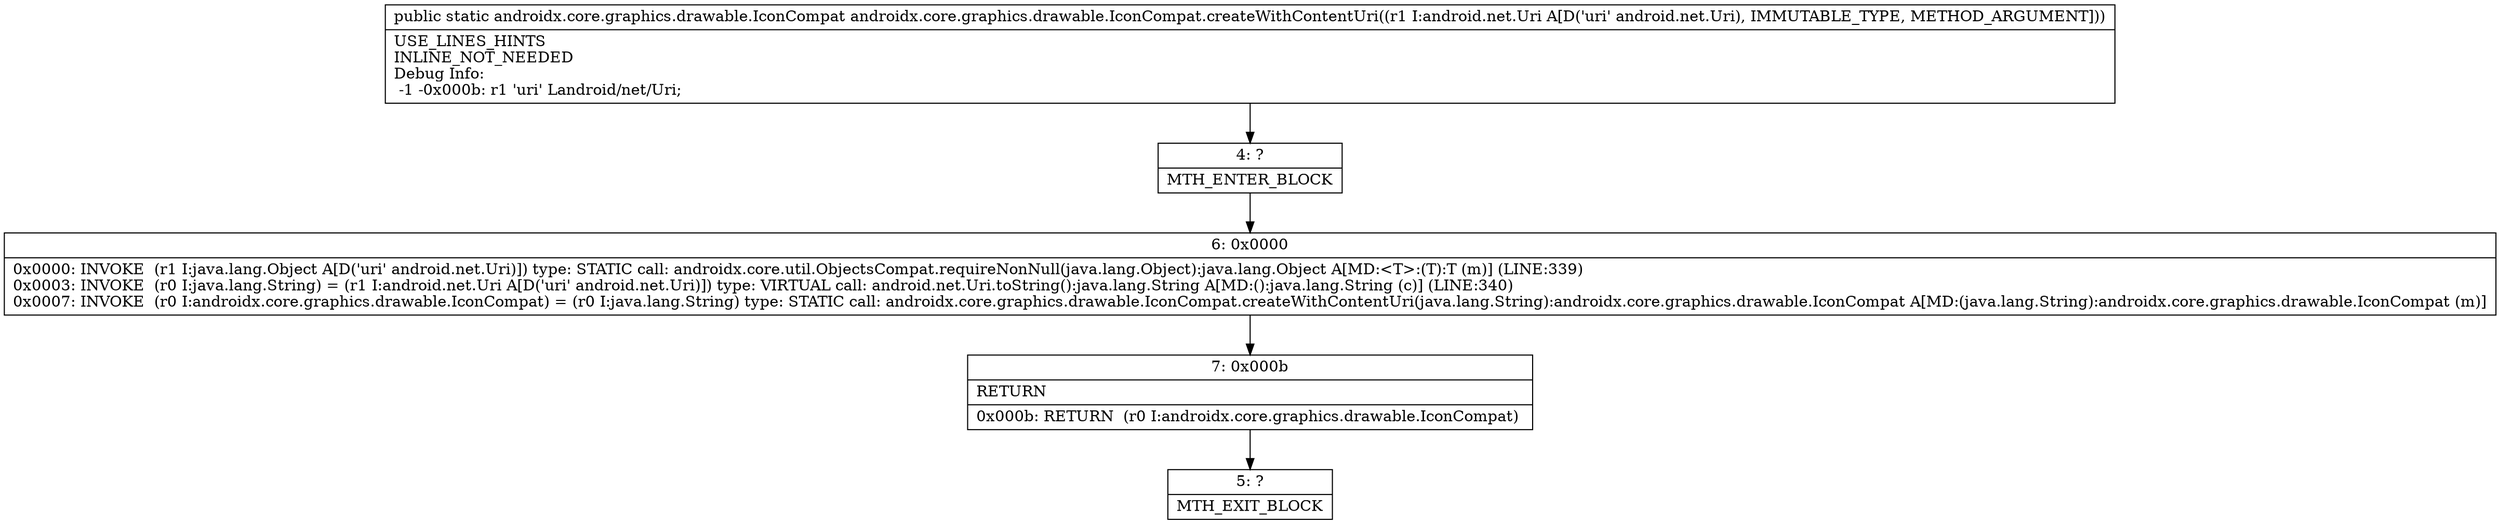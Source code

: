 digraph "CFG forandroidx.core.graphics.drawable.IconCompat.createWithContentUri(Landroid\/net\/Uri;)Landroidx\/core\/graphics\/drawable\/IconCompat;" {
Node_4 [shape=record,label="{4\:\ ?|MTH_ENTER_BLOCK\l}"];
Node_6 [shape=record,label="{6\:\ 0x0000|0x0000: INVOKE  (r1 I:java.lang.Object A[D('uri' android.net.Uri)]) type: STATIC call: androidx.core.util.ObjectsCompat.requireNonNull(java.lang.Object):java.lang.Object A[MD:\<T\>:(T):T (m)] (LINE:339)\l0x0003: INVOKE  (r0 I:java.lang.String) = (r1 I:android.net.Uri A[D('uri' android.net.Uri)]) type: VIRTUAL call: android.net.Uri.toString():java.lang.String A[MD:():java.lang.String (c)] (LINE:340)\l0x0007: INVOKE  (r0 I:androidx.core.graphics.drawable.IconCompat) = (r0 I:java.lang.String) type: STATIC call: androidx.core.graphics.drawable.IconCompat.createWithContentUri(java.lang.String):androidx.core.graphics.drawable.IconCompat A[MD:(java.lang.String):androidx.core.graphics.drawable.IconCompat (m)]\l}"];
Node_7 [shape=record,label="{7\:\ 0x000b|RETURN\l|0x000b: RETURN  (r0 I:androidx.core.graphics.drawable.IconCompat) \l}"];
Node_5 [shape=record,label="{5\:\ ?|MTH_EXIT_BLOCK\l}"];
MethodNode[shape=record,label="{public static androidx.core.graphics.drawable.IconCompat androidx.core.graphics.drawable.IconCompat.createWithContentUri((r1 I:android.net.Uri A[D('uri' android.net.Uri), IMMUTABLE_TYPE, METHOD_ARGUMENT]))  | USE_LINES_HINTS\lINLINE_NOT_NEEDED\lDebug Info:\l  \-1 \-0x000b: r1 'uri' Landroid\/net\/Uri;\l}"];
MethodNode -> Node_4;Node_4 -> Node_6;
Node_6 -> Node_7;
Node_7 -> Node_5;
}

